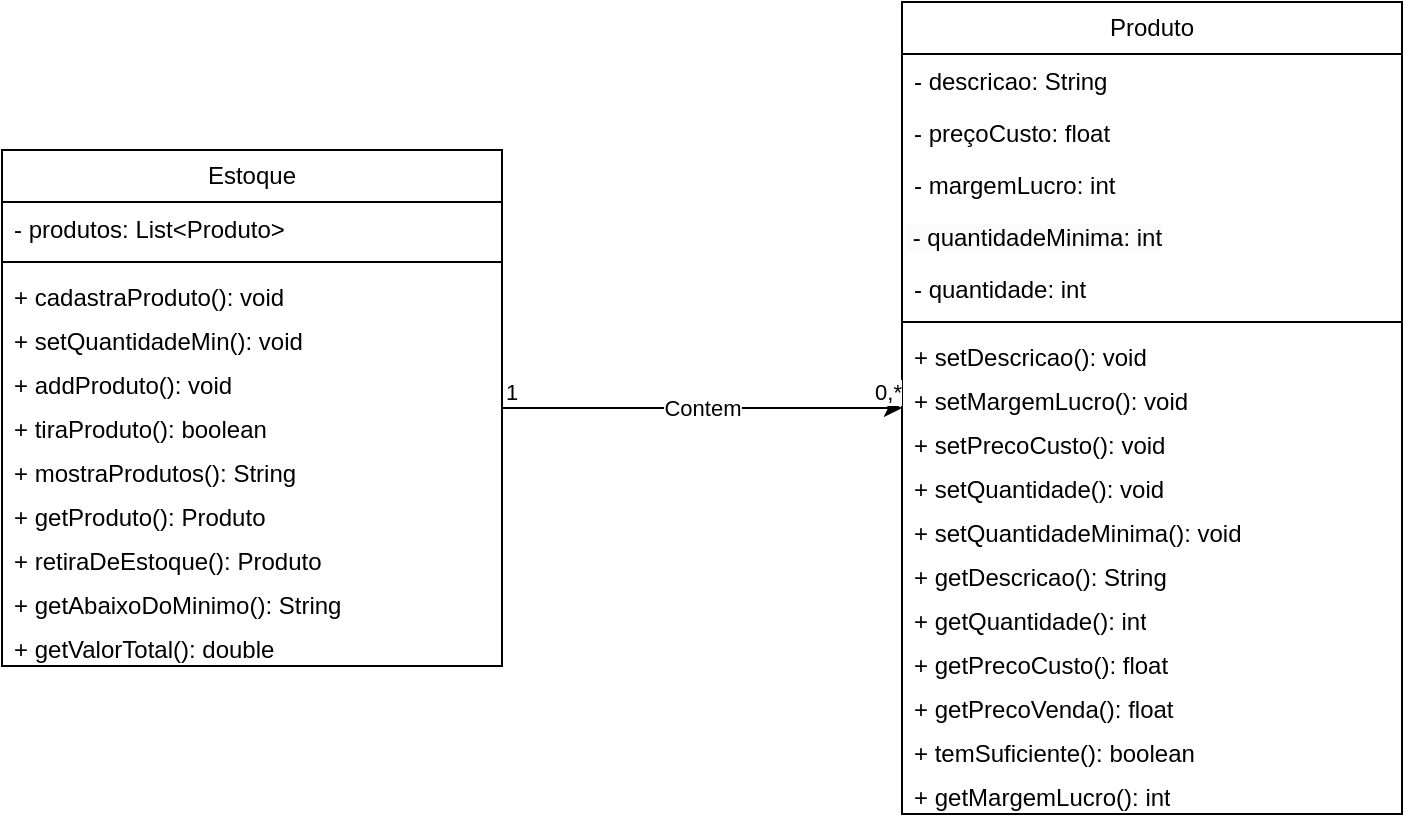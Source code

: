 <mxfile version="21.0.6" type="device"><diagram id="C5RBs43oDa-KdzZeNtuy" name="Page-1"><mxGraphModel dx="1414" dy="743" grid="1" gridSize="10" guides="1" tooltips="1" connect="1" arrows="1" fold="1" page="1" pageScale="1" pageWidth="827" pageHeight="1169" math="0" shadow="0"><root><mxCell id="WIyWlLk6GJQsqaUBKTNV-0"/><mxCell id="WIyWlLk6GJQsqaUBKTNV-1" parent="WIyWlLk6GJQsqaUBKTNV-0"/><mxCell id="wEhlz1T28iOMQNUv6yn3-0" value="Produto&lt;br&gt;" style="swimlane;fontStyle=0;childLayout=stackLayout;horizontal=1;startSize=26;fillColor=none;horizontalStack=0;resizeParent=1;resizeParentMax=0;resizeLast=0;collapsible=1;marginBottom=0;whiteSpace=wrap;html=1;" parent="WIyWlLk6GJQsqaUBKTNV-1" vertex="1"><mxGeometry x="470" y="332" width="250" height="406" as="geometry"/></mxCell><mxCell id="wEhlz1T28iOMQNUv6yn3-1" value="- descricao: String" style="text;strokeColor=none;fillColor=none;align=left;verticalAlign=top;spacingLeft=4;spacingRight=4;overflow=hidden;rotatable=0;points=[[0,0.5],[1,0.5]];portConstraint=eastwest;whiteSpace=wrap;html=1;" parent="wEhlz1T28iOMQNUv6yn3-0" vertex="1"><mxGeometry y="26" width="250" height="26" as="geometry"/></mxCell><mxCell id="wEhlz1T28iOMQNUv6yn3-2" value="- preçoCusto: float" style="text;strokeColor=none;fillColor=none;align=left;verticalAlign=top;spacingLeft=4;spacingRight=4;overflow=hidden;rotatable=0;points=[[0,0.5],[1,0.5]];portConstraint=eastwest;whiteSpace=wrap;html=1;" parent="wEhlz1T28iOMQNUv6yn3-0" vertex="1"><mxGeometry y="52" width="250" height="26" as="geometry"/></mxCell><mxCell id="9he_TfxtuJezgWW4N2wt-5" value="- margemLucro: int" style="text;strokeColor=none;fillColor=none;align=left;verticalAlign=top;spacingLeft=4;spacingRight=4;overflow=hidden;rotatable=0;points=[[0,0.5],[1,0.5]];portConstraint=eastwest;whiteSpace=wrap;html=1;" vertex="1" parent="wEhlz1T28iOMQNUv6yn3-0"><mxGeometry y="78" width="250" height="26" as="geometry"/></mxCell><mxCell id="wEhlz1T28iOMQNUv6yn3-22" value="&lt;span style=&quot;color: rgb(0, 0, 0); font-family: Helvetica; font-size: 12px; font-style: normal; font-variant-ligatures: normal; font-variant-caps: normal; font-weight: 400; letter-spacing: normal; orphans: 2; text-align: left; text-indent: 0px; text-transform: none; widows: 2; word-spacing: 0px; -webkit-text-stroke-width: 0px; background-color: rgb(251, 251, 251); text-decoration-thickness: initial; text-decoration-style: initial; text-decoration-color: initial; float: none; display: inline !important;&quot;&gt;&amp;nbsp;- quantidadeMinima: int&lt;/span&gt;" style="text;whiteSpace=wrap;html=1;" parent="wEhlz1T28iOMQNUv6yn3-0" vertex="1"><mxGeometry y="104" width="250" height="26" as="geometry"/></mxCell><mxCell id="wEhlz1T28iOMQNUv6yn3-14" value="- quantidade: int" style="text;strokeColor=none;fillColor=none;align=left;verticalAlign=top;spacingLeft=4;spacingRight=4;overflow=hidden;rotatable=0;points=[[0,0.5],[1,0.5]];portConstraint=eastwest;whiteSpace=wrap;html=1;" parent="wEhlz1T28iOMQNUv6yn3-0" vertex="1"><mxGeometry y="130" width="250" height="26" as="geometry"/></mxCell><mxCell id="wEhlz1T28iOMQNUv6yn3-12" value="" style="line;strokeWidth=1;fillColor=none;align=left;verticalAlign=middle;spacingTop=-1;spacingLeft=3;spacingRight=3;rotatable=0;labelPosition=right;points=[];portConstraint=eastwest;strokeColor=inherit;" parent="wEhlz1T28iOMQNUv6yn3-0" vertex="1"><mxGeometry y="156" width="250" height="8" as="geometry"/></mxCell><mxCell id="wEhlz1T28iOMQNUv6yn3-17" value="+ setDescricao(): void" style="text;strokeColor=none;fillColor=none;align=left;verticalAlign=top;spacingLeft=4;spacingRight=4;overflow=hidden;rotatable=0;points=[[0,0.5],[1,0.5]];portConstraint=eastwest;whiteSpace=wrap;html=1;" parent="wEhlz1T28iOMQNUv6yn3-0" vertex="1"><mxGeometry y="164" width="250" height="22" as="geometry"/></mxCell><mxCell id="wEhlz1T28iOMQNUv6yn3-3" value="+ setMargemLucro(): void" style="text;strokeColor=none;fillColor=none;align=left;verticalAlign=top;spacingLeft=4;spacingRight=4;overflow=hidden;rotatable=0;points=[[0,0.5],[1,0.5]];portConstraint=eastwest;whiteSpace=wrap;html=1;" parent="wEhlz1T28iOMQNUv6yn3-0" vertex="1"><mxGeometry y="186" width="250" height="22" as="geometry"/></mxCell><mxCell id="wEhlz1T28iOMQNUv6yn3-16" value="+ setPrecoCusto(): void" style="text;strokeColor=none;fillColor=none;align=left;verticalAlign=top;spacingLeft=4;spacingRight=4;overflow=hidden;rotatable=0;points=[[0,0.5],[1,0.5]];portConstraint=eastwest;whiteSpace=wrap;html=1;" parent="wEhlz1T28iOMQNUv6yn3-0" vertex="1"><mxGeometry y="208" width="250" height="22" as="geometry"/></mxCell><mxCell id="wEhlz1T28iOMQNUv6yn3-24" value="+ setQuantidade(): void" style="text;strokeColor=none;fillColor=none;align=left;verticalAlign=top;spacingLeft=4;spacingRight=4;overflow=hidden;rotatable=0;points=[[0,0.5],[1,0.5]];portConstraint=eastwest;whiteSpace=wrap;html=1;" parent="wEhlz1T28iOMQNUv6yn3-0" vertex="1"><mxGeometry y="230" width="250" height="22" as="geometry"/></mxCell><mxCell id="9he_TfxtuJezgWW4N2wt-8" value="+ setQuantidadeMinima(): void" style="text;strokeColor=none;fillColor=none;align=left;verticalAlign=top;spacingLeft=4;spacingRight=4;overflow=hidden;rotatable=0;points=[[0,0.5],[1,0.5]];portConstraint=eastwest;whiteSpace=wrap;html=1;" vertex="1" parent="wEhlz1T28iOMQNUv6yn3-0"><mxGeometry y="252" width="250" height="22" as="geometry"/></mxCell><mxCell id="wEhlz1T28iOMQNUv6yn3-21" value="+ getDescricao(): String" style="text;strokeColor=none;fillColor=none;align=left;verticalAlign=top;spacingLeft=4;spacingRight=4;overflow=hidden;rotatable=0;points=[[0,0.5],[1,0.5]];portConstraint=eastwest;whiteSpace=wrap;html=1;" parent="wEhlz1T28iOMQNUv6yn3-0" vertex="1"><mxGeometry y="274" width="250" height="22" as="geometry"/></mxCell><mxCell id="wEhlz1T28iOMQNUv6yn3-25" value="+ getQuantidade(): int" style="text;strokeColor=none;fillColor=none;align=left;verticalAlign=top;spacingLeft=4;spacingRight=4;overflow=hidden;rotatable=0;points=[[0,0.5],[1,0.5]];portConstraint=eastwest;whiteSpace=wrap;html=1;" parent="wEhlz1T28iOMQNUv6yn3-0" vertex="1"><mxGeometry y="296" width="250" height="22" as="geometry"/></mxCell><mxCell id="wEhlz1T28iOMQNUv6yn3-19" value="+ getPrecoCusto(): float" style="text;strokeColor=none;fillColor=none;align=left;verticalAlign=top;spacingLeft=4;spacingRight=4;overflow=hidden;rotatable=0;points=[[0,0.5],[1,0.5]];portConstraint=eastwest;whiteSpace=wrap;html=1;" parent="wEhlz1T28iOMQNUv6yn3-0" vertex="1"><mxGeometry y="318" width="250" height="22" as="geometry"/></mxCell><mxCell id="wEhlz1T28iOMQNUv6yn3-20" value="+ getPrecoVenda(): float" style="text;strokeColor=none;fillColor=none;align=left;verticalAlign=top;spacingLeft=4;spacingRight=4;overflow=hidden;rotatable=0;points=[[0,0.5],[1,0.5]];portConstraint=eastwest;whiteSpace=wrap;html=1;" parent="wEhlz1T28iOMQNUv6yn3-0" vertex="1"><mxGeometry y="340" width="250" height="22" as="geometry"/></mxCell><mxCell id="9he_TfxtuJezgWW4N2wt-6" value="+ temSuficiente(): boolean" style="text;strokeColor=none;fillColor=none;align=left;verticalAlign=top;spacingLeft=4;spacingRight=4;overflow=hidden;rotatable=0;points=[[0,0.5],[1,0.5]];portConstraint=eastwest;whiteSpace=wrap;html=1;" vertex="1" parent="wEhlz1T28iOMQNUv6yn3-0"><mxGeometry y="362" width="250" height="22" as="geometry"/></mxCell><mxCell id="wEhlz1T28iOMQNUv6yn3-18" value="+ getMargemLucro(): int" style="text;strokeColor=none;fillColor=none;align=left;verticalAlign=top;spacingLeft=4;spacingRight=4;overflow=hidden;rotatable=0;points=[[0,0.5],[1,0.5]];portConstraint=eastwest;whiteSpace=wrap;html=1;" parent="wEhlz1T28iOMQNUv6yn3-0" vertex="1"><mxGeometry y="384" width="250" height="22" as="geometry"/></mxCell><mxCell id="D4gQDbzeUiRbd200p92Z-0" value="Estoque" style="swimlane;fontStyle=0;childLayout=stackLayout;horizontal=1;startSize=26;fillColor=none;horizontalStack=0;resizeParent=1;resizeParentMax=0;resizeLast=0;collapsible=1;marginBottom=0;whiteSpace=wrap;html=1;" parent="WIyWlLk6GJQsqaUBKTNV-1" vertex="1"><mxGeometry x="20" y="406" width="250" height="258" as="geometry"/></mxCell><mxCell id="D4gQDbzeUiRbd200p92Z-1" value="- produtos: List&amp;lt;Produto&amp;gt;" style="text;strokeColor=none;fillColor=none;align=left;verticalAlign=top;spacingLeft=4;spacingRight=4;overflow=hidden;rotatable=0;points=[[0,0.5],[1,0.5]];portConstraint=eastwest;whiteSpace=wrap;html=1;" parent="D4gQDbzeUiRbd200p92Z-0" vertex="1"><mxGeometry y="26" width="250" height="26" as="geometry"/></mxCell><mxCell id="D4gQDbzeUiRbd200p92Z-6" value="" style="line;strokeWidth=1;fillColor=none;align=left;verticalAlign=middle;spacingTop=-1;spacingLeft=3;spacingRight=3;rotatable=0;labelPosition=right;points=[];portConstraint=eastwest;strokeColor=inherit;" parent="D4gQDbzeUiRbd200p92Z-0" vertex="1"><mxGeometry y="52" width="250" height="8" as="geometry"/></mxCell><mxCell id="D4gQDbzeUiRbd200p92Z-7" value="+ cadastraProduto(): void" style="text;strokeColor=none;fillColor=none;align=left;verticalAlign=top;spacingLeft=4;spacingRight=4;overflow=hidden;rotatable=0;points=[[0,0.5],[1,0.5]];portConstraint=eastwest;whiteSpace=wrap;html=1;" parent="D4gQDbzeUiRbd200p92Z-0" vertex="1"><mxGeometry y="60" width="250" height="22" as="geometry"/></mxCell><mxCell id="D4gQDbzeUiRbd200p92Z-24" value="+ setQuantidadeMin(): void" style="text;strokeColor=none;fillColor=none;align=left;verticalAlign=top;spacingLeft=4;spacingRight=4;overflow=hidden;rotatable=0;points=[[0,0.5],[1,0.5]];portConstraint=eastwest;whiteSpace=wrap;html=1;" parent="D4gQDbzeUiRbd200p92Z-0" vertex="1"><mxGeometry y="82" width="250" height="22" as="geometry"/></mxCell><mxCell id="D4gQDbzeUiRbd200p92Z-20" value="+ addProduto(): void" style="text;strokeColor=none;fillColor=none;align=left;verticalAlign=top;spacingLeft=4;spacingRight=4;overflow=hidden;rotatable=0;points=[[0,0.5],[1,0.5]];portConstraint=eastwest;whiteSpace=wrap;html=1;" parent="D4gQDbzeUiRbd200p92Z-0" vertex="1"><mxGeometry y="104" width="250" height="22" as="geometry"/></mxCell><mxCell id="D4gQDbzeUiRbd200p92Z-19" value="+ tiraProduto(): boolean" style="text;strokeColor=none;fillColor=none;align=left;verticalAlign=top;spacingLeft=4;spacingRight=4;overflow=hidden;rotatable=0;points=[[0,0.5],[1,0.5]];portConstraint=eastwest;whiteSpace=wrap;html=1;" parent="D4gQDbzeUiRbd200p92Z-0" vertex="1"><mxGeometry y="126" width="250" height="22" as="geometry"/></mxCell><mxCell id="D4gQDbzeUiRbd200p92Z-21" value="+ mostraProdutos(): String&lt;br&gt;" style="text;strokeColor=none;fillColor=none;align=left;verticalAlign=top;spacingLeft=4;spacingRight=4;overflow=hidden;rotatable=0;points=[[0,0.5],[1,0.5]];portConstraint=eastwest;whiteSpace=wrap;html=1;" parent="D4gQDbzeUiRbd200p92Z-0" vertex="1"><mxGeometry y="148" width="250" height="22" as="geometry"/></mxCell><mxCell id="D4gQDbzeUiRbd200p92Z-22" value="+ getProduto(): Produto" style="text;strokeColor=none;fillColor=none;align=left;verticalAlign=top;spacingLeft=4;spacingRight=4;overflow=hidden;rotatable=0;points=[[0,0.5],[1,0.5]];portConstraint=eastwest;whiteSpace=wrap;html=1;" parent="D4gQDbzeUiRbd200p92Z-0" vertex="1"><mxGeometry y="170" width="250" height="22" as="geometry"/></mxCell><mxCell id="D4gQDbzeUiRbd200p92Z-23" value="+ retiraDeEstoque(): Produto" style="text;strokeColor=none;fillColor=none;align=left;verticalAlign=top;spacingLeft=4;spacingRight=4;overflow=hidden;rotatable=0;points=[[0,0.5],[1,0.5]];portConstraint=eastwest;whiteSpace=wrap;html=1;" parent="D4gQDbzeUiRbd200p92Z-0" vertex="1"><mxGeometry y="192" width="250" height="22" as="geometry"/></mxCell><mxCell id="D4gQDbzeUiRbd200p92Z-25" value="+ getAbaixoDoMinimo(): String" style="text;strokeColor=none;fillColor=none;align=left;verticalAlign=top;spacingLeft=4;spacingRight=4;overflow=hidden;rotatable=0;points=[[0,0.5],[1,0.5]];portConstraint=eastwest;whiteSpace=wrap;html=1;" parent="D4gQDbzeUiRbd200p92Z-0" vertex="1"><mxGeometry y="214" width="250" height="22" as="geometry"/></mxCell><mxCell id="D4gQDbzeUiRbd200p92Z-26" value="+ getValorTotal(): double" style="text;strokeColor=none;fillColor=none;align=left;verticalAlign=top;spacingLeft=4;spacingRight=4;overflow=hidden;rotatable=0;points=[[0,0.5],[1,0.5]];portConstraint=eastwest;whiteSpace=wrap;html=1;" parent="D4gQDbzeUiRbd200p92Z-0" vertex="1"><mxGeometry y="236" width="250" height="22" as="geometry"/></mxCell><mxCell id="9he_TfxtuJezgWW4N2wt-1" value="" style="endArrow=classic;html=1;rounded=0;" edge="1" parent="WIyWlLk6GJQsqaUBKTNV-1" source="D4gQDbzeUiRbd200p92Z-0" target="wEhlz1T28iOMQNUv6yn3-0"><mxGeometry relative="1" as="geometry"><mxPoint x="490" y="530" as="sourcePoint"/><mxPoint x="650" y="530" as="targetPoint"/></mxGeometry></mxCell><mxCell id="9he_TfxtuJezgWW4N2wt-2" value="Contem" style="edgeLabel;resizable=0;html=1;align=center;verticalAlign=middle;" connectable="0" vertex="1" parent="9he_TfxtuJezgWW4N2wt-1"><mxGeometry relative="1" as="geometry"/></mxCell><mxCell id="9he_TfxtuJezgWW4N2wt-3" value="1" style="edgeLabel;resizable=0;html=1;align=left;verticalAlign=bottom;" connectable="0" vertex="1" parent="9he_TfxtuJezgWW4N2wt-1"><mxGeometry x="-1" relative="1" as="geometry"/></mxCell><mxCell id="9he_TfxtuJezgWW4N2wt-4" value="0,*" style="edgeLabel;resizable=0;html=1;align=right;verticalAlign=bottom;" connectable="0" vertex="1" parent="9he_TfxtuJezgWW4N2wt-1"><mxGeometry x="1" relative="1" as="geometry"/></mxCell></root></mxGraphModel></diagram></mxfile>